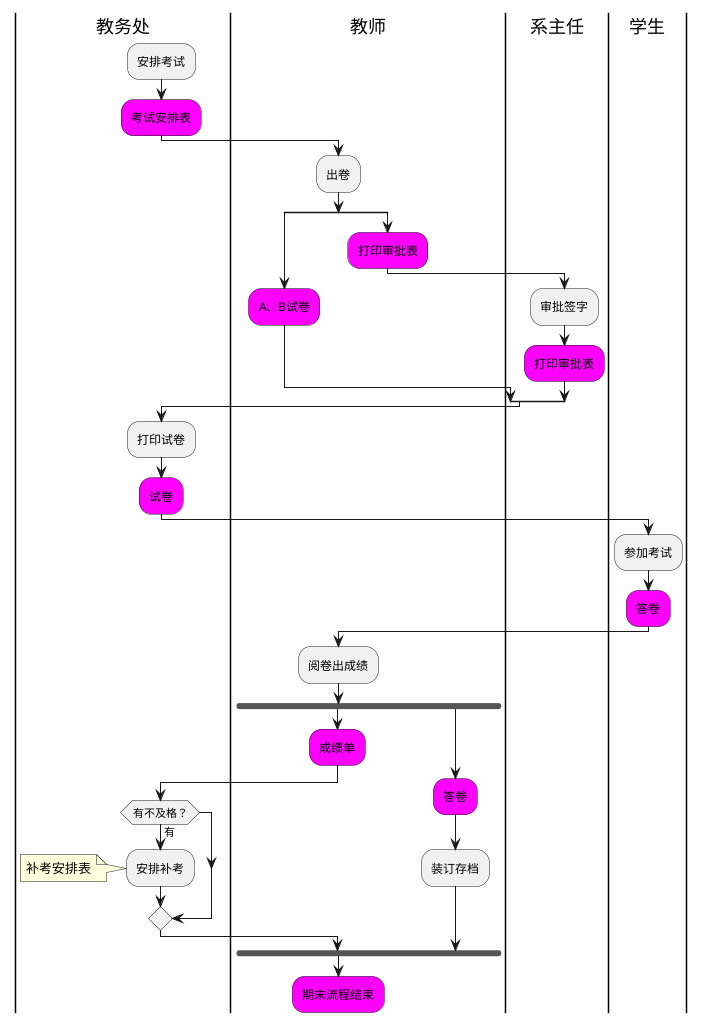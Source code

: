 @startuml

|教务处|
:安排考试;
#FF00FF:考试安排表;
|教师|
:出卷;
split
#FF00FF:A、B试卷;
split again
#FF00FF:打印审批表;
|系主任|
:审批签字;
#FF00FF:打印审批表;
|教务处|
end split
:打印试卷;
#FF00FF:试卷;
|学生|
:参加考试;
#FF00FF:答卷;
|教师|
:阅卷出成绩;
fork
#FF00FF:成绩单;
|教务处|
if (有不及格？) then (有)
:安排补考;
note left
补考安排表
end note
endif
|教师|
fork again
#FF00FF:答卷;
:装订存档;
end fork
#FF00FF:期末流程结束;

@enduml